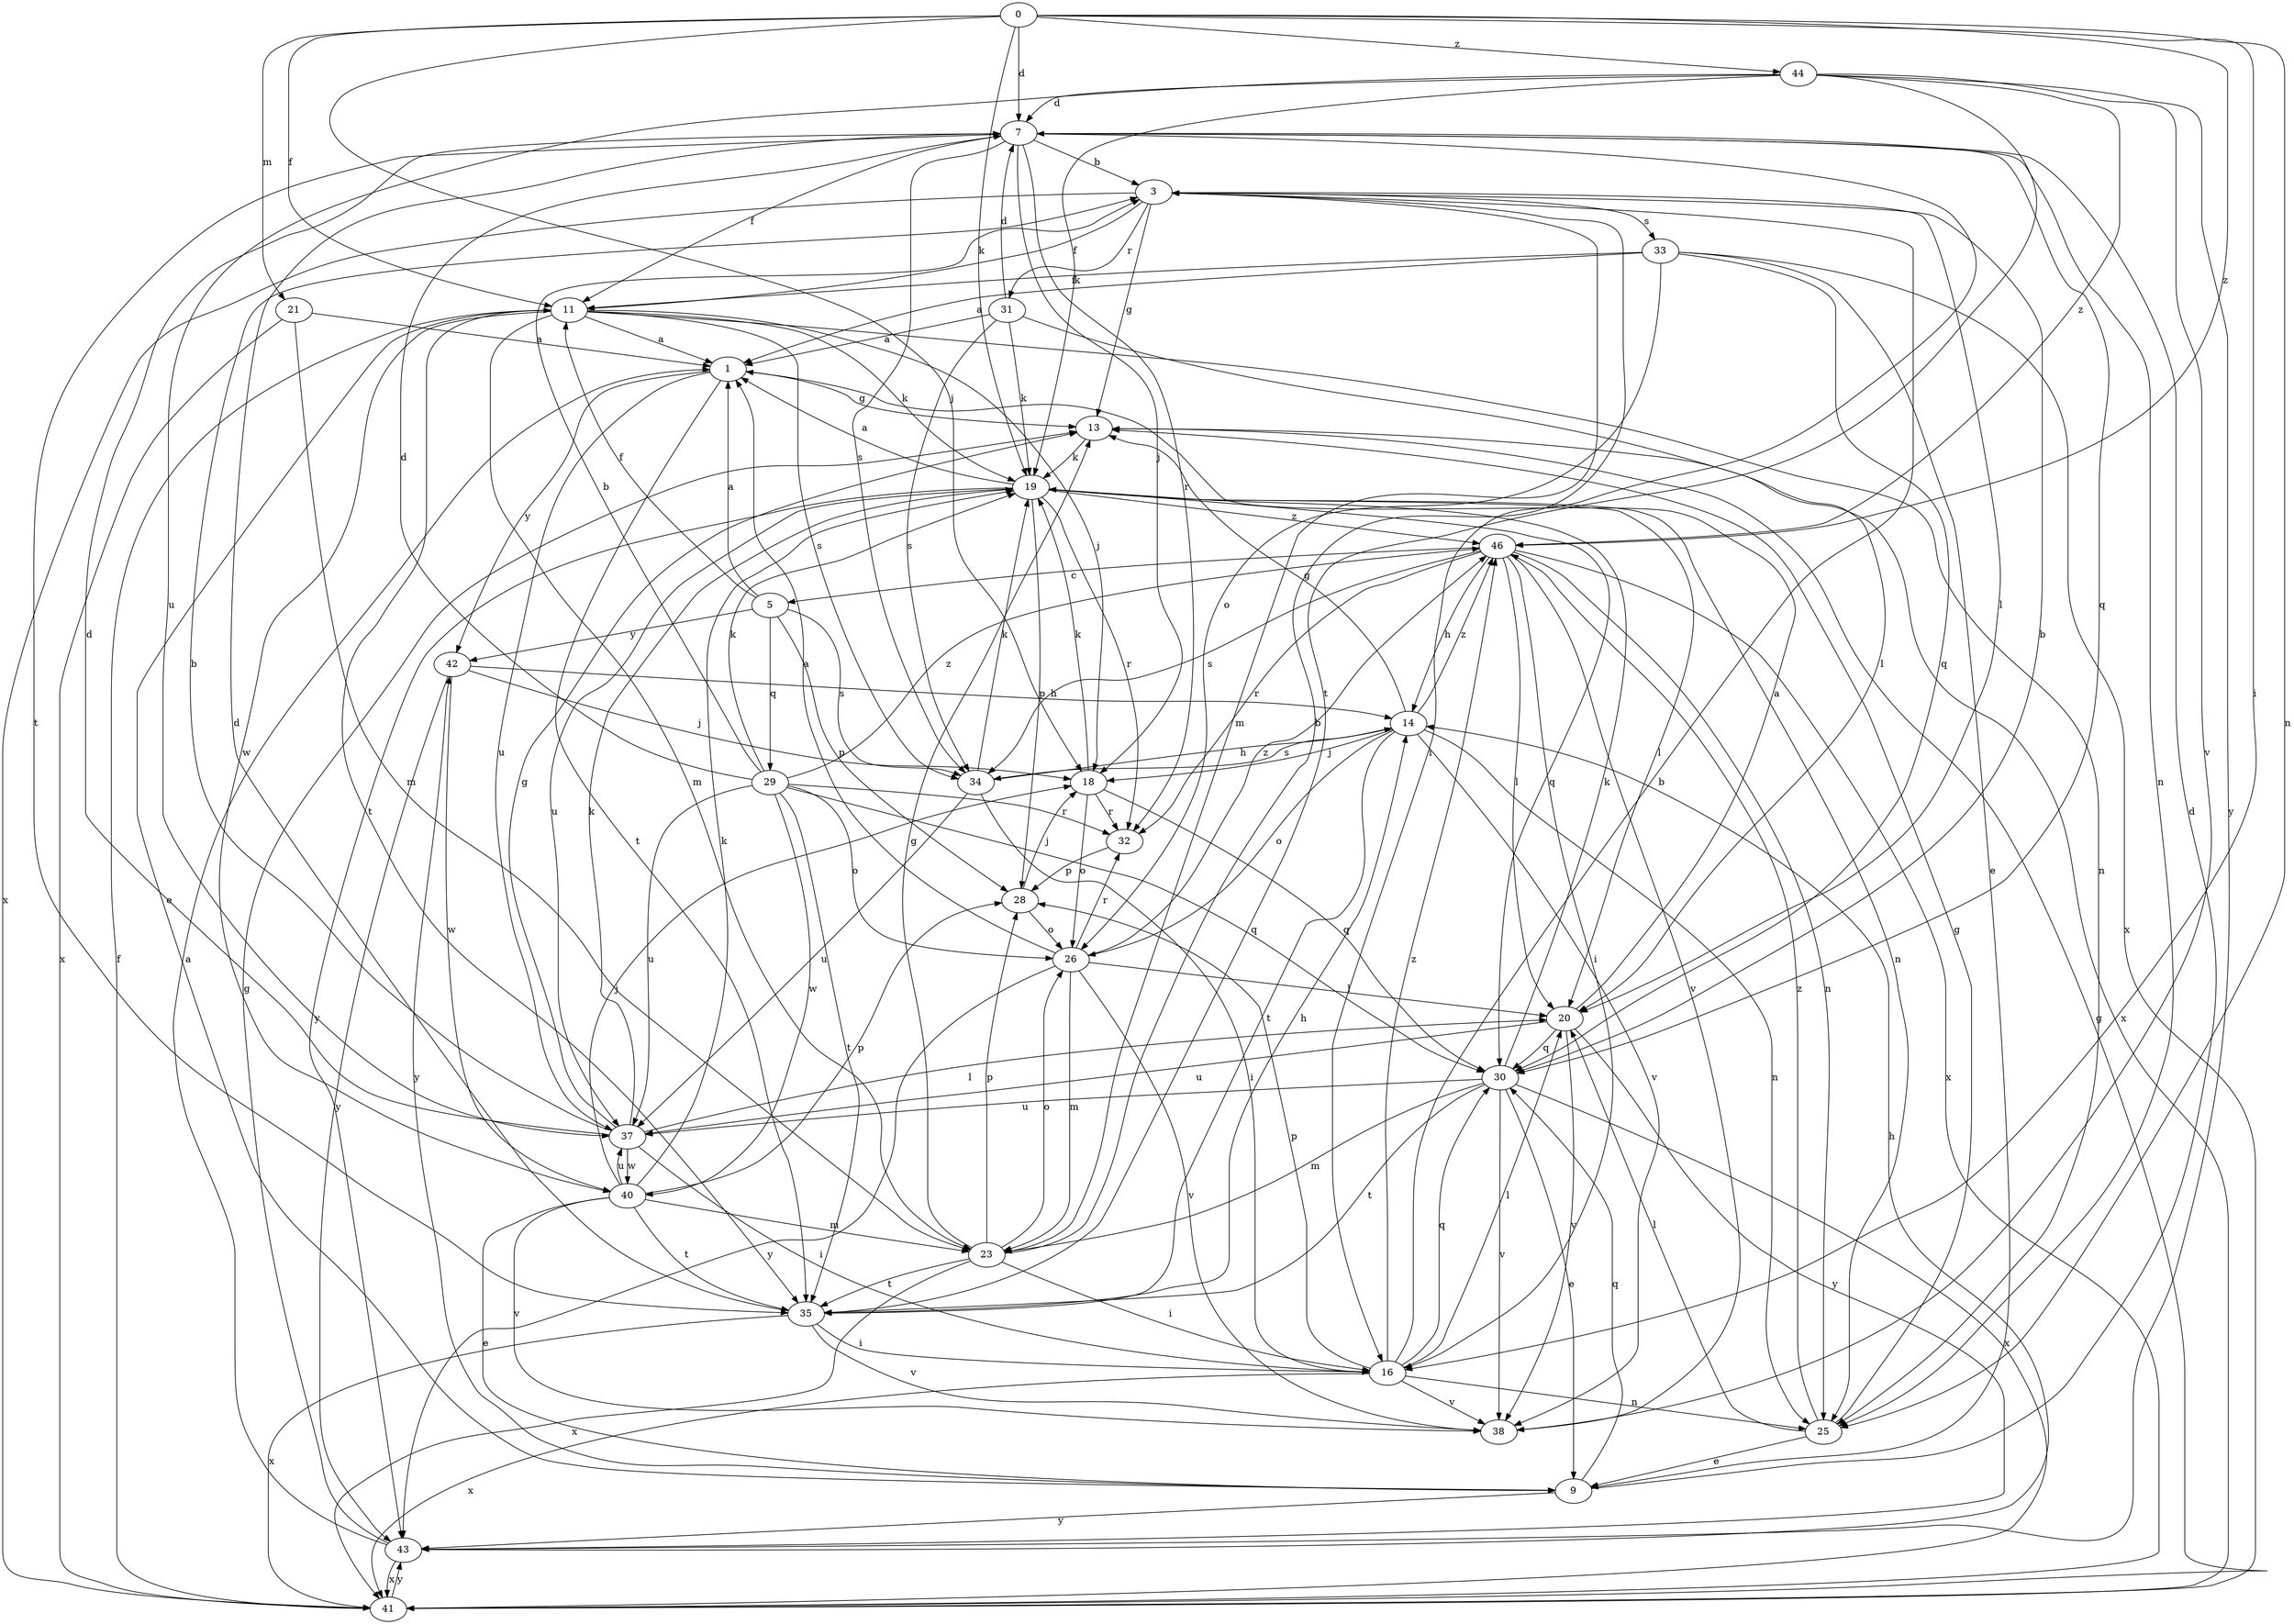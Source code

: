 strict digraph  {
0;
1;
3;
5;
7;
9;
11;
13;
14;
16;
18;
19;
20;
21;
23;
25;
26;
28;
29;
30;
31;
32;
33;
34;
35;
37;
38;
40;
41;
42;
43;
44;
46;
0 -> 7  [label=d];
0 -> 11  [label=f];
0 -> 16  [label=i];
0 -> 18  [label=j];
0 -> 19  [label=k];
0 -> 21  [label=m];
0 -> 25  [label=n];
0 -> 44  [label=z];
0 -> 46  [label=z];
1 -> 13  [label=g];
1 -> 35  [label=t];
1 -> 37  [label=u];
1 -> 42  [label=y];
3 -> 11  [label=f];
3 -> 13  [label=g];
3 -> 20  [label=l];
3 -> 23  [label=m];
3 -> 31  [label=r];
3 -> 33  [label=s];
3 -> 41  [label=x];
5 -> 1  [label=a];
5 -> 11  [label=f];
5 -> 28  [label=p];
5 -> 29  [label=q];
5 -> 34  [label=s];
5 -> 42  [label=y];
7 -> 3  [label=b];
7 -> 11  [label=f];
7 -> 16  [label=i];
7 -> 18  [label=j];
7 -> 25  [label=n];
7 -> 30  [label=q];
7 -> 32  [label=r];
7 -> 34  [label=s];
7 -> 35  [label=t];
9 -> 7  [label=d];
9 -> 30  [label=q];
9 -> 42  [label=y];
9 -> 43  [label=y];
11 -> 1  [label=a];
11 -> 9  [label=e];
11 -> 18  [label=j];
11 -> 19  [label=k];
11 -> 23  [label=m];
11 -> 25  [label=n];
11 -> 34  [label=s];
11 -> 35  [label=t];
11 -> 40  [label=w];
13 -> 19  [label=k];
13 -> 41  [label=x];
14 -> 13  [label=g];
14 -> 18  [label=j];
14 -> 25  [label=n];
14 -> 26  [label=o];
14 -> 34  [label=s];
14 -> 35  [label=t];
14 -> 38  [label=v];
14 -> 46  [label=z];
16 -> 3  [label=b];
16 -> 20  [label=l];
16 -> 25  [label=n];
16 -> 28  [label=p];
16 -> 30  [label=q];
16 -> 38  [label=v];
16 -> 41  [label=x];
16 -> 46  [label=z];
18 -> 19  [label=k];
18 -> 26  [label=o];
18 -> 30  [label=q];
18 -> 32  [label=r];
19 -> 1  [label=a];
19 -> 20  [label=l];
19 -> 25  [label=n];
19 -> 28  [label=p];
19 -> 30  [label=q];
19 -> 32  [label=r];
19 -> 37  [label=u];
19 -> 43  [label=y];
19 -> 46  [label=z];
20 -> 1  [label=a];
20 -> 30  [label=q];
20 -> 37  [label=u];
20 -> 38  [label=v];
20 -> 43  [label=y];
21 -> 1  [label=a];
21 -> 23  [label=m];
21 -> 41  [label=x];
23 -> 3  [label=b];
23 -> 13  [label=g];
23 -> 16  [label=i];
23 -> 26  [label=o];
23 -> 28  [label=p];
23 -> 35  [label=t];
23 -> 41  [label=x];
25 -> 9  [label=e];
25 -> 13  [label=g];
25 -> 20  [label=l];
25 -> 46  [label=z];
26 -> 1  [label=a];
26 -> 20  [label=l];
26 -> 23  [label=m];
26 -> 32  [label=r];
26 -> 38  [label=v];
26 -> 43  [label=y];
26 -> 46  [label=z];
28 -> 18  [label=j];
28 -> 26  [label=o];
29 -> 3  [label=b];
29 -> 7  [label=d];
29 -> 19  [label=k];
29 -> 26  [label=o];
29 -> 30  [label=q];
29 -> 32  [label=r];
29 -> 35  [label=t];
29 -> 37  [label=u];
29 -> 40  [label=w];
29 -> 46  [label=z];
30 -> 3  [label=b];
30 -> 9  [label=e];
30 -> 19  [label=k];
30 -> 23  [label=m];
30 -> 35  [label=t];
30 -> 37  [label=u];
30 -> 38  [label=v];
30 -> 41  [label=x];
31 -> 1  [label=a];
31 -> 7  [label=d];
31 -> 19  [label=k];
31 -> 20  [label=l];
31 -> 34  [label=s];
32 -> 28  [label=p];
33 -> 1  [label=a];
33 -> 9  [label=e];
33 -> 11  [label=f];
33 -> 26  [label=o];
33 -> 30  [label=q];
33 -> 41  [label=x];
34 -> 14  [label=h];
34 -> 16  [label=i];
34 -> 19  [label=k];
34 -> 37  [label=u];
35 -> 7  [label=d];
35 -> 14  [label=h];
35 -> 16  [label=i];
35 -> 38  [label=v];
35 -> 41  [label=x];
37 -> 3  [label=b];
37 -> 7  [label=d];
37 -> 13  [label=g];
37 -> 16  [label=i];
37 -> 19  [label=k];
37 -> 20  [label=l];
37 -> 40  [label=w];
40 -> 9  [label=e];
40 -> 18  [label=j];
40 -> 19  [label=k];
40 -> 23  [label=m];
40 -> 28  [label=p];
40 -> 35  [label=t];
40 -> 37  [label=u];
40 -> 38  [label=v];
41 -> 11  [label=f];
41 -> 13  [label=g];
41 -> 43  [label=y];
42 -> 14  [label=h];
42 -> 18  [label=j];
42 -> 40  [label=w];
42 -> 43  [label=y];
43 -> 1  [label=a];
43 -> 13  [label=g];
43 -> 14  [label=h];
43 -> 41  [label=x];
44 -> 7  [label=d];
44 -> 19  [label=k];
44 -> 35  [label=t];
44 -> 37  [label=u];
44 -> 38  [label=v];
44 -> 43  [label=y];
44 -> 46  [label=z];
46 -> 5  [label=c];
46 -> 14  [label=h];
46 -> 16  [label=i];
46 -> 20  [label=l];
46 -> 25  [label=n];
46 -> 32  [label=r];
46 -> 34  [label=s];
46 -> 38  [label=v];
46 -> 41  [label=x];
}
